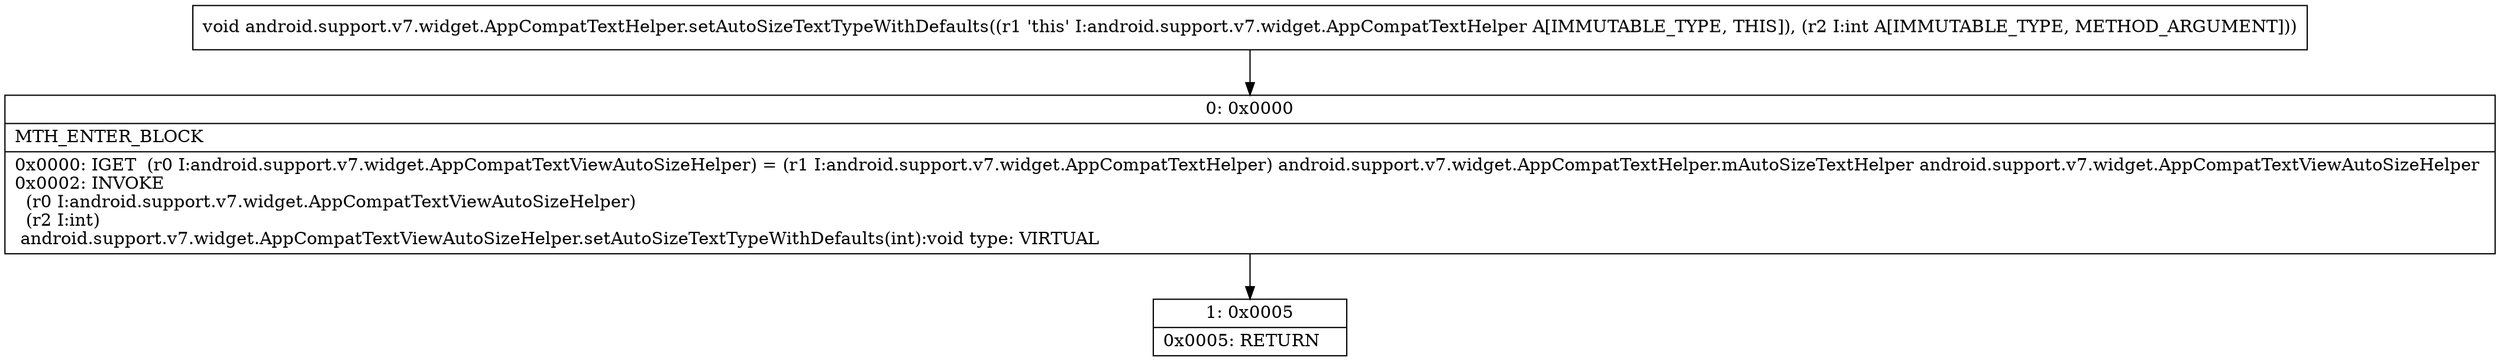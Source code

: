 digraph "CFG forandroid.support.v7.widget.AppCompatTextHelper.setAutoSizeTextTypeWithDefaults(I)V" {
Node_0 [shape=record,label="{0\:\ 0x0000|MTH_ENTER_BLOCK\l|0x0000: IGET  (r0 I:android.support.v7.widget.AppCompatTextViewAutoSizeHelper) = (r1 I:android.support.v7.widget.AppCompatTextHelper) android.support.v7.widget.AppCompatTextHelper.mAutoSizeTextHelper android.support.v7.widget.AppCompatTextViewAutoSizeHelper \l0x0002: INVOKE  \l  (r0 I:android.support.v7.widget.AppCompatTextViewAutoSizeHelper)\l  (r2 I:int)\l android.support.v7.widget.AppCompatTextViewAutoSizeHelper.setAutoSizeTextTypeWithDefaults(int):void type: VIRTUAL \l}"];
Node_1 [shape=record,label="{1\:\ 0x0005|0x0005: RETURN   \l}"];
MethodNode[shape=record,label="{void android.support.v7.widget.AppCompatTextHelper.setAutoSizeTextTypeWithDefaults((r1 'this' I:android.support.v7.widget.AppCompatTextHelper A[IMMUTABLE_TYPE, THIS]), (r2 I:int A[IMMUTABLE_TYPE, METHOD_ARGUMENT])) }"];
MethodNode -> Node_0;
Node_0 -> Node_1;
}

